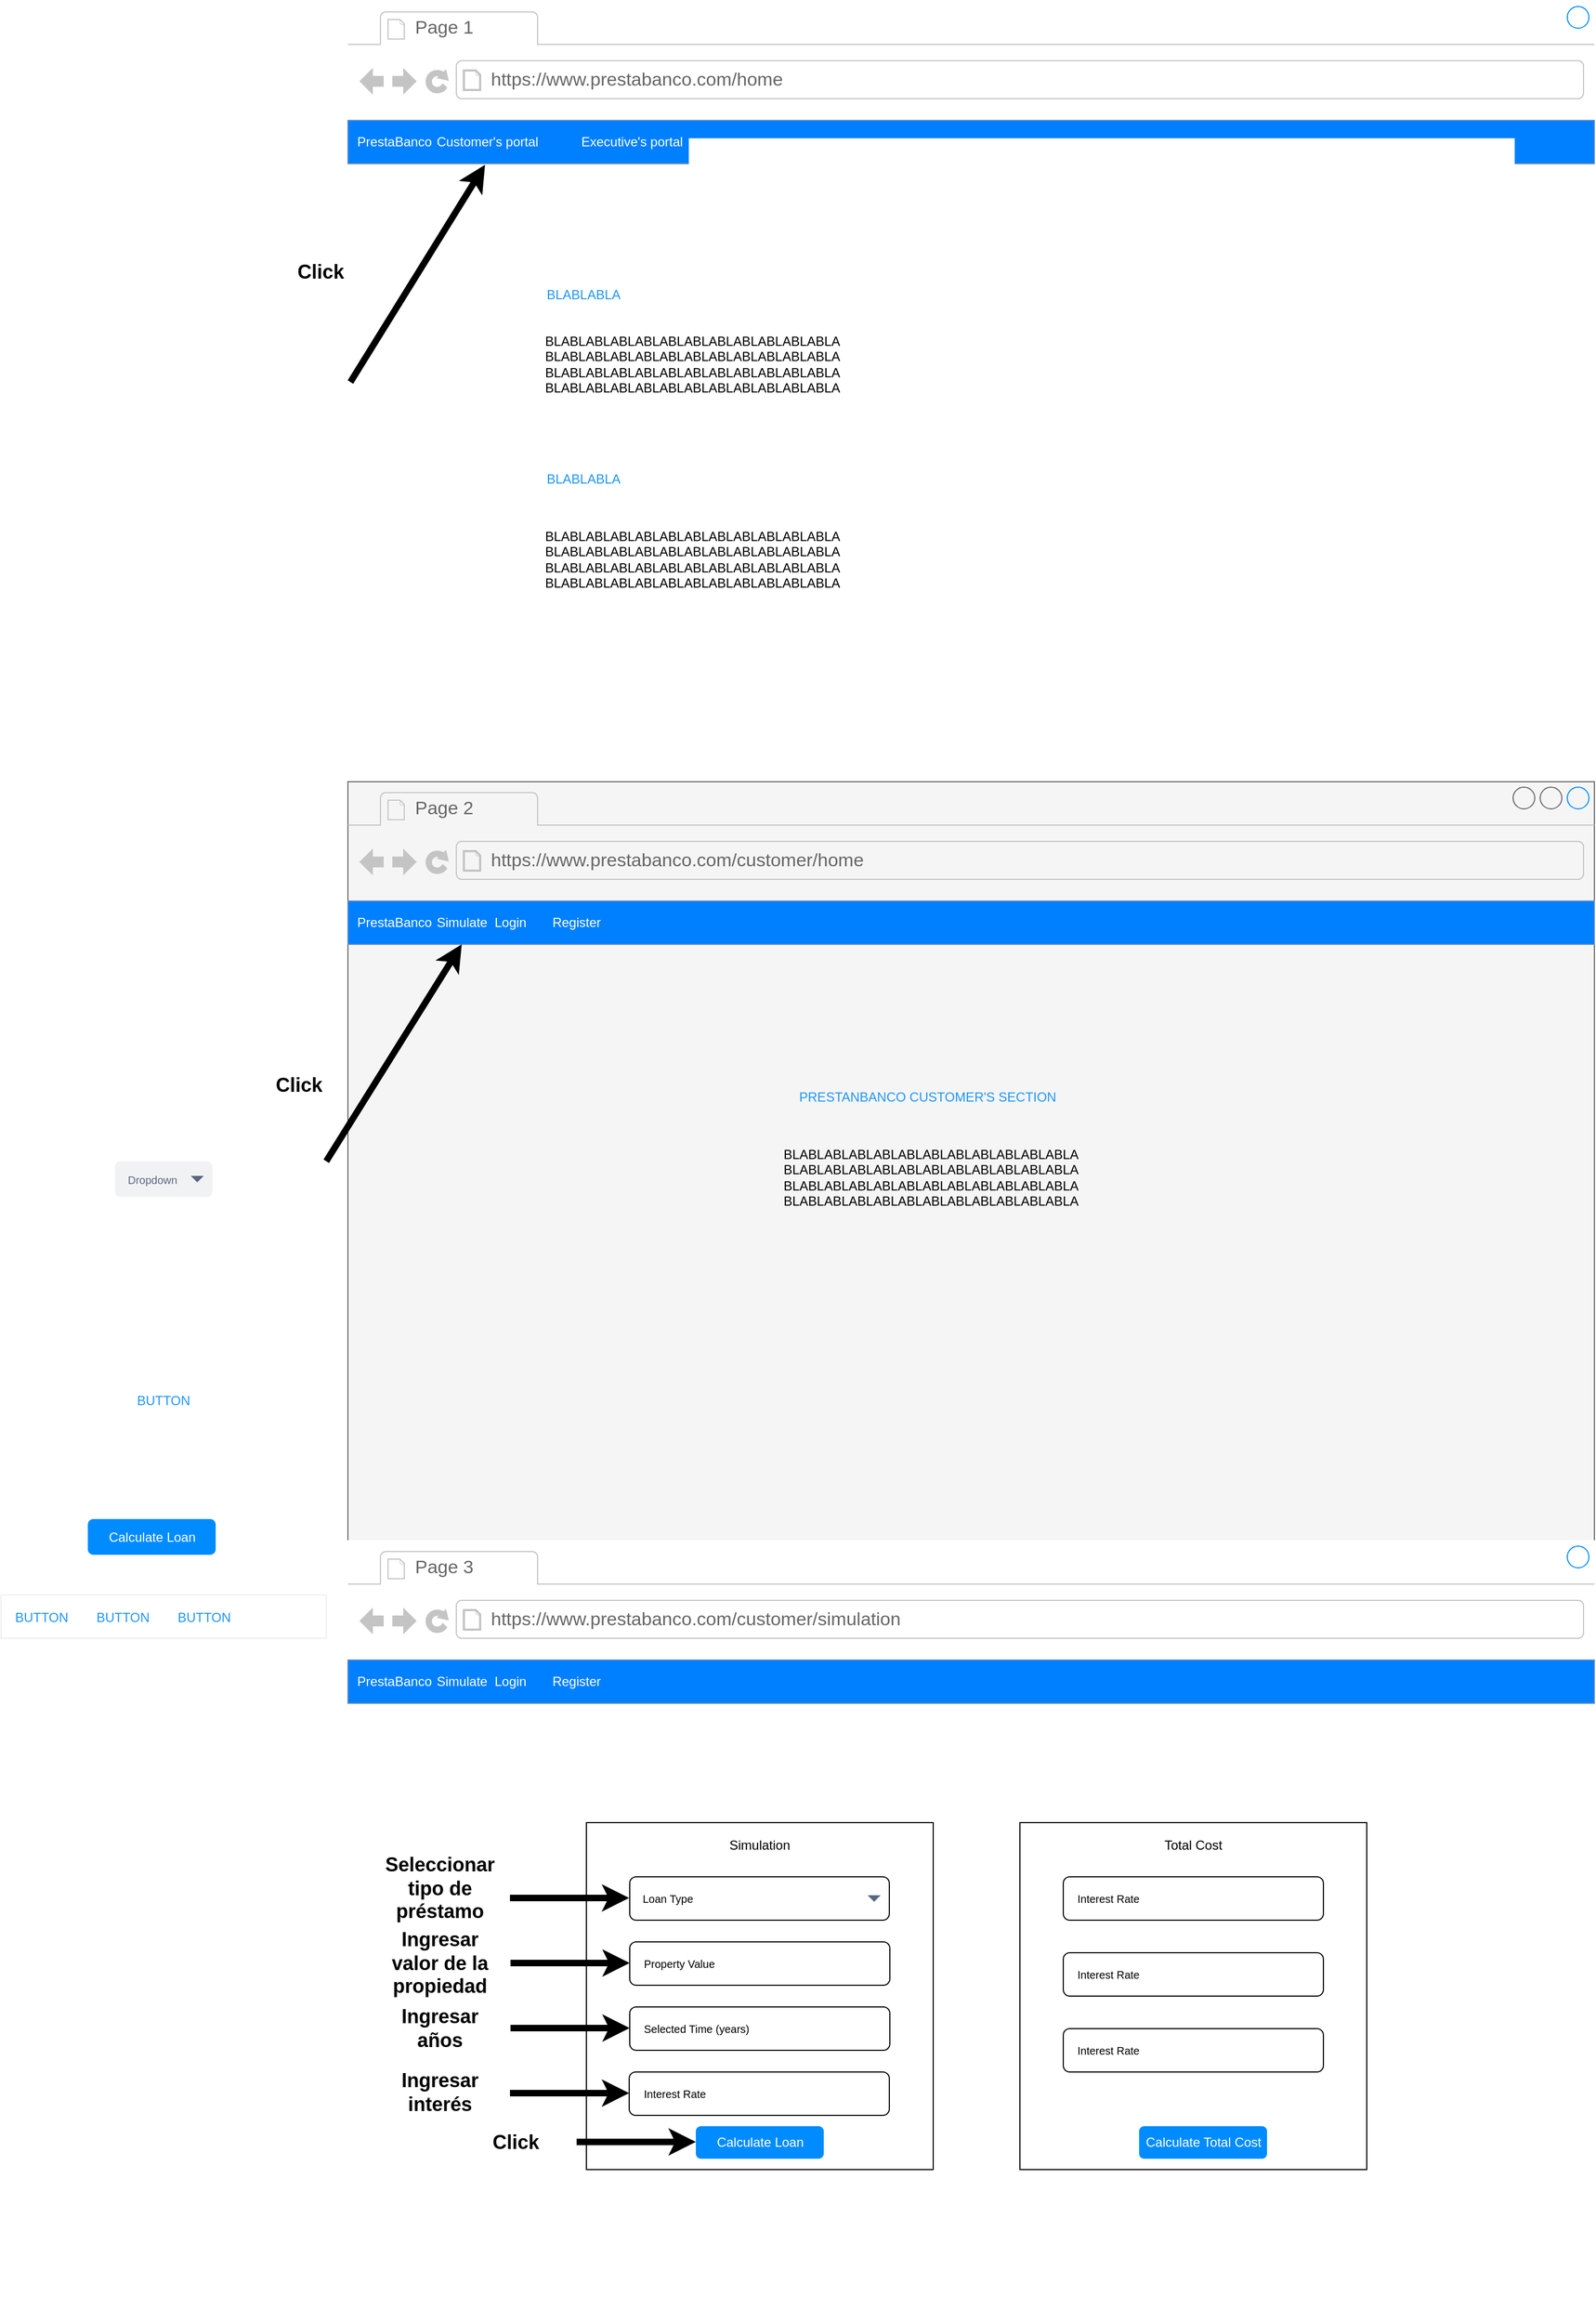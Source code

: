<mxfile version="26.0.2">
  <diagram id="piDafpqhtRUU5qUU-vj8" name="Page-1">
    <mxGraphModel dx="3434" dy="1407" grid="1" gridSize="10" guides="1" tooltips="1" connect="1" arrows="1" fold="1" page="1" pageScale="1" pageWidth="827" pageHeight="1169" math="0" shadow="0">
      <root>
        <mxCell id="0" />
        <mxCell id="1" parent="0" />
        <mxCell id="8962rQQDY3VNNf6We3Pp-1" value="" style="strokeWidth=1;shadow=0;dashed=0;align=center;html=1;shape=mxgraph.mockup.containers.browserWindow;rSize=0;strokeColor2=#008cff;strokeColor3=#c4c4c4;mainText=,;recursiveResize=0;strokeColor=#FFFFFF;fontColor=#FFFFFF;" parent="1" vertex="1">
          <mxGeometry y="130" width="1150" height="720" as="geometry" />
        </mxCell>
        <mxCell id="8962rQQDY3VNNf6We3Pp-2" value="Page 1" style="strokeWidth=1;shadow=0;dashed=0;align=center;html=1;shape=mxgraph.mockup.containers.anchor;fontSize=17;fontColor=#666666;align=left;" parent="8962rQQDY3VNNf6We3Pp-1" vertex="1">
          <mxGeometry x="60" y="12" width="110" height="26" as="geometry" />
        </mxCell>
        <mxCell id="8962rQQDY3VNNf6We3Pp-3" value="https://www.prestabanco.com/home" style="strokeWidth=1;shadow=0;dashed=0;align=center;html=1;shape=mxgraph.mockup.containers.anchor;rSize=0;fontSize=17;fontColor=#666666;align=left;" parent="8962rQQDY3VNNf6We3Pp-1" vertex="1">
          <mxGeometry x="130" y="60" width="250" height="26" as="geometry" />
        </mxCell>
        <mxCell id="tBvuIu0EhedEx3ogcRIf-3" value="&lt;span style=&quot;color: rgb(255, 255, 255);&quot;&gt;&amp;nbsp; PrestaBanco&lt;span style=&quot;white-space: pre;&quot;&gt;&#x9;&lt;/span&gt;Customer&#39;s portal&lt;span style=&quot;white-space: pre;&quot;&gt;&#x9;&lt;span style=&quot;white-space: pre;&quot;&gt;&#x9;&lt;/span&gt;&lt;/span&gt;Executive&#39;s portal &lt;br&gt;&lt;/span&gt;" style="rounded=0;whiteSpace=wrap;html=1;fillColor=light-dark(#0080ff, #1d293b);strokeColor=#6c8ebf;align=left;" parent="8962rQQDY3VNNf6We3Pp-1" vertex="1">
          <mxGeometry y="110" width="1150" height="40" as="geometry" />
        </mxCell>
        <mxCell id="tBvuIu0EhedEx3ogcRIf-12" value="BLABLABLA" style="shape=rect;strokeColor=none;fillColor=none;fontSize=12;fontColor=#2196F3;dashed=0;" parent="8962rQQDY3VNNf6We3Pp-1" vertex="1">
          <mxGeometry x="180" y="420" width="75" height="40" as="geometry" />
        </mxCell>
        <mxCell id="tBvuIu0EhedEx3ogcRIf-24" value="BLABLABLA" style="shape=rect;strokeColor=none;fillColor=none;fontSize=12;fontColor=#2196F3;dashed=0;" parent="8962rQQDY3VNNf6We3Pp-1" vertex="1">
          <mxGeometry x="180" y="250" width="75" height="40" as="geometry" />
        </mxCell>
        <mxCell id="tBvuIu0EhedEx3ogcRIf-25" value="&lt;div&gt;BLABLABLABLABLABLABLABLABLABLABLABLA&lt;/div&gt;&lt;div&gt;BLABLABLABLABLABLABLABLABLABLABLABLA&lt;/div&gt;&lt;div&gt;BLABLABLABLABLABLABLABLABLABLABLABLA&lt;/div&gt;&lt;div&gt;BLABLABLABLABLABLABLABLABLABLABLABLA&lt;/div&gt;" style="shape=rect;strokeColor=none;fillColor=none;fontSize=12;fontColor=light-dark(#000000,#268BDB);dashed=0;align=left;verticalAlign=top;html=1;" parent="8962rQQDY3VNNf6We3Pp-1" vertex="1">
          <mxGeometry x="180" y="300" width="270" height="110" as="geometry" />
        </mxCell>
        <mxCell id="tBvuIu0EhedEx3ogcRIf-26" value="&lt;div&gt;BLABLABLABLABLABLABLABLABLABLABLABLA&lt;/div&gt;&lt;div&gt;BLABLABLABLABLABLABLABLABLABLABLABLA&lt;/div&gt;&lt;div&gt;BLABLABLABLABLABLABLABLABLABLABLABLA&lt;/div&gt;&lt;div&gt;BLABLABLABLABLABLABLABLABLABLABLABLA&lt;/div&gt;" style="shape=rect;strokeColor=none;fillColor=none;fontSize=12;fontColor=light-dark(#000000,#268BDB);dashed=0;align=left;verticalAlign=top;html=1;" parent="8962rQQDY3VNNf6We3Pp-1" vertex="1">
          <mxGeometry x="180" y="480" width="270" height="110" as="geometry" />
        </mxCell>
        <mxCell id="tBvuIu0EhedEx3ogcRIf-27" value="" style="endArrow=classic;html=1;rounded=0;entryX=0.11;entryY=1.025;entryDx=0;entryDy=0;entryPerimeter=0;fontStyle=0;strokeWidth=6;exitX=0.002;exitY=0.488;exitDx=0;exitDy=0;exitPerimeter=0;" parent="8962rQQDY3VNNf6We3Pp-1" source="8962rQQDY3VNNf6We3Pp-1" target="tBvuIu0EhedEx3ogcRIf-3" edge="1">
          <mxGeometry width="50" height="50" relative="1" as="geometry">
            <mxPoint x="-160" y="250" as="sourcePoint" />
            <mxPoint x="-130" y="190" as="targetPoint" />
          </mxGeometry>
        </mxCell>
        <mxCell id="8962rQQDY3VNNf6We3Pp-30" value="" style="shape=rect;fillColor=#ffffff;strokeColor=#eeeeee;shadow=0;fontSize=13;fontColor=#0066CC;" parent="1" vertex="1">
          <mxGeometry x="-320" y="1600" width="300" height="40" as="geometry" />
        </mxCell>
        <mxCell id="8962rQQDY3VNNf6We3Pp-31" value="BUTTON" style="shape=rect;strokeColor=none;fillColor=none;fontSize=12;fontColor=#2196F3;dashed=0;" parent="8962rQQDY3VNNf6We3Pp-30" vertex="1">
          <mxGeometry width="75" height="40" as="geometry" />
        </mxCell>
        <mxCell id="8962rQQDY3VNNf6We3Pp-32" value="BUTTON" style="shape=rect;strokeColor=none;fillColor=none;fontSize=12;fontColor=#2196F3;dashed=0;" parent="8962rQQDY3VNNf6We3Pp-30" vertex="1">
          <mxGeometry x="75" width="75" height="40" as="geometry" />
        </mxCell>
        <mxCell id="8962rQQDY3VNNf6We3Pp-33" value="BUTTON" style="shape=rect;strokeColor=none;fillColor=none;fontSize=12;fontColor=#2196F3;dashed=0;" parent="8962rQQDY3VNNf6We3Pp-30" vertex="1">
          <mxGeometry x="150" width="75" height="40" as="geometry" />
        </mxCell>
        <mxCell id="8962rQQDY3VNNf6We3Pp-14" value="&lt;div&gt;Calculate Loan&lt;/div&gt;" style="rounded=1;align=center;strokeColor=none;html=1;fontColor=#ffffff;fontSize=12;fillColor=#008CFF;" parent="1" vertex="1">
          <mxGeometry x="-240" y="1530" width="118" height="33" as="geometry" />
        </mxCell>
        <mxCell id="8962rQQDY3VNNf6We3Pp-34" value="BUTTON" style="shape=rect;strokeColor=none;fillColor=none;fontSize=12;fontColor=#2196F3;dashed=0;" parent="1" vertex="1">
          <mxGeometry x="-207.5" y="1400" width="75" height="40" as="geometry" />
        </mxCell>
        <mxCell id="tBvuIu0EhedEx3ogcRIf-14" value="" style="strokeWidth=1;shadow=0;dashed=0;align=center;html=1;shape=mxgraph.mockup.containers.browserWindow;rSize=0;strokeColor2=#008cff;strokeColor3=#c4c4c4;mainText=,;recursiveResize=0;fillColor=#f5f5f5;fontColor=#333333;strokeColor=#666666;" parent="1" vertex="1">
          <mxGeometry y="850" width="1150" height="720" as="geometry" />
        </mxCell>
        <mxCell id="tBvuIu0EhedEx3ogcRIf-15" value="Page 2" style="strokeWidth=1;shadow=0;dashed=0;align=center;html=1;shape=mxgraph.mockup.containers.anchor;fontSize=17;fontColor=#666666;align=left;" parent="tBvuIu0EhedEx3ogcRIf-14" vertex="1">
          <mxGeometry x="60" y="12" width="110" height="26" as="geometry" />
        </mxCell>
        <mxCell id="tBvuIu0EhedEx3ogcRIf-16" value="https://www.prestabanco.com/customer/home" style="strokeWidth=1;shadow=0;dashed=0;align=center;html=1;shape=mxgraph.mockup.containers.anchor;rSize=0;fontSize=17;fontColor=#666666;align=left;" parent="tBvuIu0EhedEx3ogcRIf-14" vertex="1">
          <mxGeometry x="130" y="60" width="340" height="26" as="geometry" />
        </mxCell>
        <mxCell id="tBvuIu0EhedEx3ogcRIf-17" value="&lt;span style=&quot;color: rgb(255, 255, 255);&quot;&gt;&amp;nbsp; PrestaBanco&lt;span style=&quot;white-space: pre;&quot;&gt;&#x9;Simulate&lt;span style=&quot;white-space: pre;&quot;&gt;&#x9;&lt;/span&gt;Login&lt;span style=&quot;white-space: pre;&quot;&gt;&#x9;&lt;/span&gt;Register&lt;/span&gt; &lt;br&gt;&lt;/span&gt;" style="rounded=0;whiteSpace=wrap;html=1;fillColor=light-dark(#0080ff, #1d293b);strokeColor=#6c8ebf;align=left;" parent="tBvuIu0EhedEx3ogcRIf-14" vertex="1">
          <mxGeometry y="110" width="1150" height="40" as="geometry" />
        </mxCell>
        <mxCell id="tBvuIu0EhedEx3ogcRIf-18" value="PRESTANBANCO CUSTOMER&#39;S SECTION" style="shape=rect;strokeColor=none;fillColor=none;fontSize=12;fontColor=#2196F3;dashed=0;" parent="tBvuIu0EhedEx3ogcRIf-14" vertex="1">
          <mxGeometry x="400" y="240" width="270" height="100" as="geometry" />
        </mxCell>
        <mxCell id="tBvuIu0EhedEx3ogcRIf-28" value="" style="endArrow=classic;html=1;rounded=0;entryX=0.11;entryY=1.025;entryDx=0;entryDy=0;entryPerimeter=0;fontStyle=0;strokeWidth=6;exitX=0.002;exitY=0.488;exitDx=0;exitDy=0;exitPerimeter=0;" parent="tBvuIu0EhedEx3ogcRIf-14" edge="1">
          <mxGeometry width="50" height="50" relative="1" as="geometry">
            <mxPoint x="-20" y="350" as="sourcePoint" />
            <mxPoint x="105" y="150" as="targetPoint" />
          </mxGeometry>
        </mxCell>
        <mxCell id="tBvuIu0EhedEx3ogcRIf-29" value="&lt;div&gt;BLABLABLABLABLABLABLABLABLABLABLABLA&lt;/div&gt;&lt;div&gt;BLABLABLABLABLABLABLABLABLABLABLABLA&lt;/div&gt;&lt;div&gt;BLABLABLABLABLABLABLABLABLABLABLABLA&lt;/div&gt;&lt;div&gt;BLABLABLABLABLABLABLABLABLABLABLABLA&lt;/div&gt;" style="shape=rect;strokeColor=none;fillColor=none;fontSize=12;fontColor=light-dark(#000000,#268BDB);dashed=0;align=left;verticalAlign=top;html=1;" parent="tBvuIu0EhedEx3ogcRIf-14" vertex="1">
          <mxGeometry x="400" y="330" width="270" height="110" as="geometry" />
        </mxCell>
        <mxCell id="tBvuIu0EhedEx3ogcRIf-19" value="" style="strokeWidth=1;shadow=0;dashed=0;align=center;html=1;shape=mxgraph.mockup.containers.browserWindow;rSize=0;strokeColor2=#008cff;strokeColor3=#c4c4c4;mainText=,;recursiveResize=0;strokeColor=#FFFFFF;fontColor=#FFFFFF;" parent="1" vertex="1">
          <mxGeometry y="1550" width="1150" height="720" as="geometry" />
        </mxCell>
        <mxCell id="tBvuIu0EhedEx3ogcRIf-20" value="Page 3" style="strokeWidth=1;shadow=0;dashed=0;align=center;html=1;shape=mxgraph.mockup.containers.anchor;fontSize=17;fontColor=#666666;align=left;" parent="tBvuIu0EhedEx3ogcRIf-19" vertex="1">
          <mxGeometry x="60" y="12" width="110" height="26" as="geometry" />
        </mxCell>
        <mxCell id="tBvuIu0EhedEx3ogcRIf-21" value="https://www.prestabanco.com/customer/simulation" style="strokeWidth=1;shadow=0;dashed=0;align=center;html=1;shape=mxgraph.mockup.containers.anchor;rSize=0;fontSize=17;fontColor=#666666;align=left;" parent="tBvuIu0EhedEx3ogcRIf-19" vertex="1">
          <mxGeometry x="130" y="60" width="370" height="26" as="geometry" />
        </mxCell>
        <mxCell id="tBvuIu0EhedEx3ogcRIf-30" value="&lt;span style=&quot;color: rgb(255, 255, 255);&quot;&gt;&amp;nbsp; PrestaBanco&lt;span style=&quot;white-space: pre;&quot;&gt;&#x9;Simulate&lt;span style=&quot;white-space: pre;&quot;&gt;&#x9;&lt;/span&gt;Login&lt;span style=&quot;white-space: pre;&quot;&gt;&#x9;&lt;/span&gt;Register&lt;/span&gt; &lt;br&gt;&lt;/span&gt;" style="rounded=0;whiteSpace=wrap;html=1;fillColor=light-dark(#0080ff, #1d293b);strokeColor=#6c8ebf;align=left;" parent="tBvuIu0EhedEx3ogcRIf-19" vertex="1">
          <mxGeometry y="110" width="1150" height="40" as="geometry" />
        </mxCell>
        <mxCell id="tBvuIu0EhedEx3ogcRIf-1" value="" style="whiteSpace=wrap;html=1;aspect=fixed;rounded=0;glass=0;shadow=0;" parent="tBvuIu0EhedEx3ogcRIf-19" vertex="1">
          <mxGeometry x="220" y="260" width="320" height="320" as="geometry" />
        </mxCell>
        <mxCell id="tBvuIu0EhedEx3ogcRIf-23" value="Simulation" style="shape=rect;strokeColor=none;fillColor=none;fontSize=12;fontColor=#000000;dashed=0;" parent="tBvuIu0EhedEx3ogcRIf-19" vertex="1">
          <mxGeometry x="342.5" y="260" width="75" height="40" as="geometry" />
        </mxCell>
        <mxCell id="tBvuIu0EhedEx3ogcRIf-33" value="" style="whiteSpace=wrap;html=1;aspect=fixed;rounded=0;glass=0;" parent="tBvuIu0EhedEx3ogcRIf-19" vertex="1">
          <mxGeometry x="620" y="260" width="320" height="320" as="geometry" />
        </mxCell>
        <mxCell id="k5UiWBhjMKIJhFkFpbOg-1" value="Total Cost" style="shape=rect;strokeColor=none;fillColor=none;fontSize=12;fontColor=#000000;dashed=0;" vertex="1" parent="tBvuIu0EhedEx3ogcRIf-19">
          <mxGeometry x="742.5" y="260" width="75" height="40" as="geometry" />
        </mxCell>
        <mxCell id="k5UiWBhjMKIJhFkFpbOg-3" value="&lt;div&gt;&lt;font style=&quot;font-size: 11px;&quot;&gt;&lt;font style=&quot;font-size: 10px;&quot;&gt;&amp;nbsp;&amp;nbsp;&amp;nbsp; Property Value&lt;/font&gt;&lt;br&gt;&lt;/font&gt;&lt;/div&gt;" style="rounded=1;whiteSpace=wrap;html=1;align=left;" vertex="1" parent="tBvuIu0EhedEx3ogcRIf-19">
          <mxGeometry x="260" y="370" width="240" height="40" as="geometry" />
        </mxCell>
        <mxCell id="8962rQQDY3VNNf6We3Pp-6" value="Loan Type" style="rounded=1;html=1;align=left;fontSize=10;spacingLeft=10" parent="tBvuIu0EhedEx3ogcRIf-19" vertex="1">
          <mxGeometry x="260" y="310" width="239.5" height="40" as="geometry" />
        </mxCell>
        <mxCell id="8962rQQDY3VNNf6We3Pp-7" value="" style="shape=triangle;direction=south;fillColor=#596780;strokeColor=none;html=1" parent="8962rQQDY3VNNf6We3Pp-6" vertex="1">
          <mxGeometry x="1" y="0.5" width="12" height="6" relative="1" as="geometry">
            <mxPoint x="-20" y="-3" as="offset" />
          </mxGeometry>
        </mxCell>
        <mxCell id="k5UiWBhjMKIJhFkFpbOg-6" value="&lt;div&gt;&lt;font style=&quot;font-size: 11px;&quot;&gt;&lt;font style=&quot;font-size: 10px;&quot;&gt;&amp;nbsp;&amp;nbsp;&amp;nbsp; Selected Time (years)&lt;/font&gt;&lt;br&gt;&lt;/font&gt;&lt;/div&gt;" style="rounded=1;whiteSpace=wrap;html=1;align=left;" vertex="1" parent="tBvuIu0EhedEx3ogcRIf-19">
          <mxGeometry x="260" y="430" width="240" height="40" as="geometry" />
        </mxCell>
        <mxCell id="k5UiWBhjMKIJhFkFpbOg-7" value="&lt;div&gt;&lt;font style=&quot;font-size: 11px;&quot;&gt;&lt;font style=&quot;font-size: 10px;&quot;&gt;&amp;nbsp;&amp;nbsp;&amp;nbsp; Interest Rate&lt;/font&gt;&lt;br&gt;&lt;/font&gt;&lt;/div&gt;" style="rounded=1;whiteSpace=wrap;html=1;align=left;" vertex="1" parent="tBvuIu0EhedEx3ogcRIf-19">
          <mxGeometry x="259.5" y="490" width="240" height="40" as="geometry" />
        </mxCell>
        <mxCell id="k5UiWBhjMKIJhFkFpbOg-8" value="&lt;div&gt;Calculate Total Cost&lt;br&gt;&lt;/div&gt;" style="rounded=1;align=center;strokeColor=none;html=1;fontColor=#ffffff;fontSize=12;fillColor=#008CFF;" vertex="1" parent="tBvuIu0EhedEx3ogcRIf-19">
          <mxGeometry x="730" y="540" width="118" height="30" as="geometry" />
        </mxCell>
        <mxCell id="k5UiWBhjMKIJhFkFpbOg-9" value="&lt;div&gt;&lt;font style=&quot;font-size: 11px;&quot;&gt;&lt;font style=&quot;font-size: 10px;&quot;&gt;&amp;nbsp;&amp;nbsp;&amp;nbsp; Interest Rate&lt;/font&gt;&lt;br&gt;&lt;/font&gt;&lt;/div&gt;" style="rounded=1;whiteSpace=wrap;html=1;align=left;" vertex="1" parent="tBvuIu0EhedEx3ogcRIf-19">
          <mxGeometry x="660" y="310" width="240" height="40" as="geometry" />
        </mxCell>
        <mxCell id="k5UiWBhjMKIJhFkFpbOg-10" value="&lt;div&gt;&lt;font style=&quot;font-size: 11px;&quot;&gt;&lt;font style=&quot;font-size: 10px;&quot;&gt;&amp;nbsp;&amp;nbsp;&amp;nbsp; Interest Rate&lt;/font&gt;&lt;br&gt;&lt;/font&gt;&lt;/div&gt;" style="rounded=1;whiteSpace=wrap;html=1;align=left;" vertex="1" parent="tBvuIu0EhedEx3ogcRIf-19">
          <mxGeometry x="660" y="380" width="240" height="40" as="geometry" />
        </mxCell>
        <mxCell id="k5UiWBhjMKIJhFkFpbOg-11" value="&lt;div&gt;&lt;font style=&quot;font-size: 11px;&quot;&gt;&lt;font style=&quot;font-size: 10px;&quot;&gt;&amp;nbsp;&amp;nbsp;&amp;nbsp; Interest Rate&lt;/font&gt;&lt;br&gt;&lt;/font&gt;&lt;/div&gt;" style="rounded=1;whiteSpace=wrap;html=1;align=left;" vertex="1" parent="tBvuIu0EhedEx3ogcRIf-19">
          <mxGeometry x="660" y="450" width="240" height="40" as="geometry" />
        </mxCell>
        <mxCell id="k5UiWBhjMKIJhFkFpbOg-12" value="&lt;div&gt;Calculate Loan&lt;/div&gt;" style="rounded=1;align=center;strokeColor=none;html=1;fontColor=#ffffff;fontSize=12;fillColor=#008CFF;" vertex="1" parent="tBvuIu0EhedEx3ogcRIf-19">
          <mxGeometry x="321" y="540" width="118" height="30" as="geometry" />
        </mxCell>
        <mxCell id="k5UiWBhjMKIJhFkFpbOg-13" value="" style="endArrow=classic;html=1;rounded=0;entryX=0.11;entryY=1.025;entryDx=0;entryDy=0;entryPerimeter=0;fontStyle=0;strokeWidth=6;" edge="1" parent="tBvuIu0EhedEx3ogcRIf-19">
          <mxGeometry width="50" height="50" relative="1" as="geometry">
            <mxPoint x="149.5" y="329.5" as="sourcePoint" />
            <mxPoint x="259.5" y="329.5" as="targetPoint" />
          </mxGeometry>
        </mxCell>
        <mxCell id="k5UiWBhjMKIJhFkFpbOg-14" value="" style="endArrow=classic;html=1;rounded=0;entryX=0.11;entryY=1.025;entryDx=0;entryDy=0;entryPerimeter=0;fontStyle=0;strokeWidth=6;" edge="1" parent="tBvuIu0EhedEx3ogcRIf-19">
          <mxGeometry width="50" height="50" relative="1" as="geometry">
            <mxPoint x="150" y="389.5" as="sourcePoint" />
            <mxPoint x="260" y="389.5" as="targetPoint" />
          </mxGeometry>
        </mxCell>
        <mxCell id="k5UiWBhjMKIJhFkFpbOg-15" value="" style="endArrow=classic;html=1;rounded=0;entryX=0.11;entryY=1.025;entryDx=0;entryDy=0;entryPerimeter=0;fontStyle=0;strokeWidth=6;" edge="1" parent="tBvuIu0EhedEx3ogcRIf-19">
          <mxGeometry width="50" height="50" relative="1" as="geometry">
            <mxPoint x="150" y="449.5" as="sourcePoint" />
            <mxPoint x="260" y="449.5" as="targetPoint" />
          </mxGeometry>
        </mxCell>
        <mxCell id="k5UiWBhjMKIJhFkFpbOg-17" value="" style="endArrow=classic;html=1;rounded=0;entryX=0.11;entryY=1.025;entryDx=0;entryDy=0;entryPerimeter=0;fontStyle=0;strokeWidth=6;" edge="1" parent="tBvuIu0EhedEx3ogcRIf-19">
          <mxGeometry width="50" height="50" relative="1" as="geometry">
            <mxPoint x="149.5" y="509.5" as="sourcePoint" />
            <mxPoint x="259.5" y="509.5" as="targetPoint" />
          </mxGeometry>
        </mxCell>
        <mxCell id="k5UiWBhjMKIJhFkFpbOg-18" value="" style="endArrow=classic;html=1;rounded=0;entryX=0.11;entryY=1.025;entryDx=0;entryDy=0;entryPerimeter=0;fontStyle=0;strokeWidth=6;" edge="1" parent="tBvuIu0EhedEx3ogcRIf-19">
          <mxGeometry width="50" height="50" relative="1" as="geometry">
            <mxPoint x="211" y="554.5" as="sourcePoint" />
            <mxPoint x="321" y="554.5" as="targetPoint" />
          </mxGeometry>
        </mxCell>
        <mxCell id="k5UiWBhjMKIJhFkFpbOg-20" value="Seleccionar tipo de préstamo" style="text;html=1;align=center;verticalAlign=middle;whiteSpace=wrap;rounded=0;fontStyle=1;fontSize=18;" vertex="1" parent="tBvuIu0EhedEx3ogcRIf-19">
          <mxGeometry x="30" y="291" width="110" height="59" as="geometry" />
        </mxCell>
        <mxCell id="k5UiWBhjMKIJhFkFpbOg-21" value="Ingresar valor de la propiedad" style="text;html=1;align=center;verticalAlign=middle;whiteSpace=wrap;rounded=0;fontStyle=1;fontSize=18;" vertex="1" parent="tBvuIu0EhedEx3ogcRIf-19">
          <mxGeometry x="30" y="360.5" width="110" height="59" as="geometry" />
        </mxCell>
        <mxCell id="k5UiWBhjMKIJhFkFpbOg-22" value="Ingresar años" style="text;html=1;align=center;verticalAlign=middle;whiteSpace=wrap;rounded=0;fontStyle=1;fontSize=18;" vertex="1" parent="tBvuIu0EhedEx3ogcRIf-19">
          <mxGeometry x="30" y="420.5" width="110" height="59" as="geometry" />
        </mxCell>
        <mxCell id="k5UiWBhjMKIJhFkFpbOg-23" value="Ingresar interés" style="text;html=1;align=center;verticalAlign=middle;whiteSpace=wrap;rounded=0;fontStyle=1;fontSize=18;" vertex="1" parent="tBvuIu0EhedEx3ogcRIf-19">
          <mxGeometry x="30" y="479.5" width="110" height="59" as="geometry" />
        </mxCell>
        <mxCell id="k5UiWBhjMKIJhFkFpbOg-24" value="Click" style="text;html=1;align=center;verticalAlign=middle;whiteSpace=wrap;rounded=0;fontStyle=1;fontSize=18;" vertex="1" parent="tBvuIu0EhedEx3ogcRIf-19">
          <mxGeometry x="100" y="525.5" width="110" height="59" as="geometry" />
        </mxCell>
        <mxCell id="tBvuIu0EhedEx3ogcRIf-31" value="Click" style="text;html=1;align=center;verticalAlign=middle;whiteSpace=wrap;rounded=0;fontStyle=1;fontSize=18;" parent="1" vertex="1">
          <mxGeometry x="-100" y="1100" width="110" height="59" as="geometry" />
        </mxCell>
        <mxCell id="tBvuIu0EhedEx3ogcRIf-32" value="Click" style="text;html=1;align=center;verticalAlign=middle;whiteSpace=wrap;rounded=0;fontStyle=1;fontSize=18;" parent="1" vertex="1">
          <mxGeometry x="-80" y="350" width="110" height="59" as="geometry" />
        </mxCell>
        <mxCell id="k5UiWBhjMKIJhFkFpbOg-4" value="Dropdown" style="rounded=1;fillColor=#F1F2F4;strokeColor=none;html=1;fontColor=#596780;align=left;fontSize=10;spacingLeft=10" vertex="1" parent="1">
          <mxGeometry x="-215" y="1200" width="90" height="33" as="geometry" />
        </mxCell>
        <mxCell id="k5UiWBhjMKIJhFkFpbOg-5" value="" style="shape=triangle;direction=south;fillColor=#596780;strokeColor=none;html=1" vertex="1" parent="k5UiWBhjMKIJhFkFpbOg-4">
          <mxGeometry x="1" y="0.5" width="12" height="6" relative="1" as="geometry">
            <mxPoint x="-20" y="-3" as="offset" />
          </mxGeometry>
        </mxCell>
      </root>
    </mxGraphModel>
  </diagram>
</mxfile>
